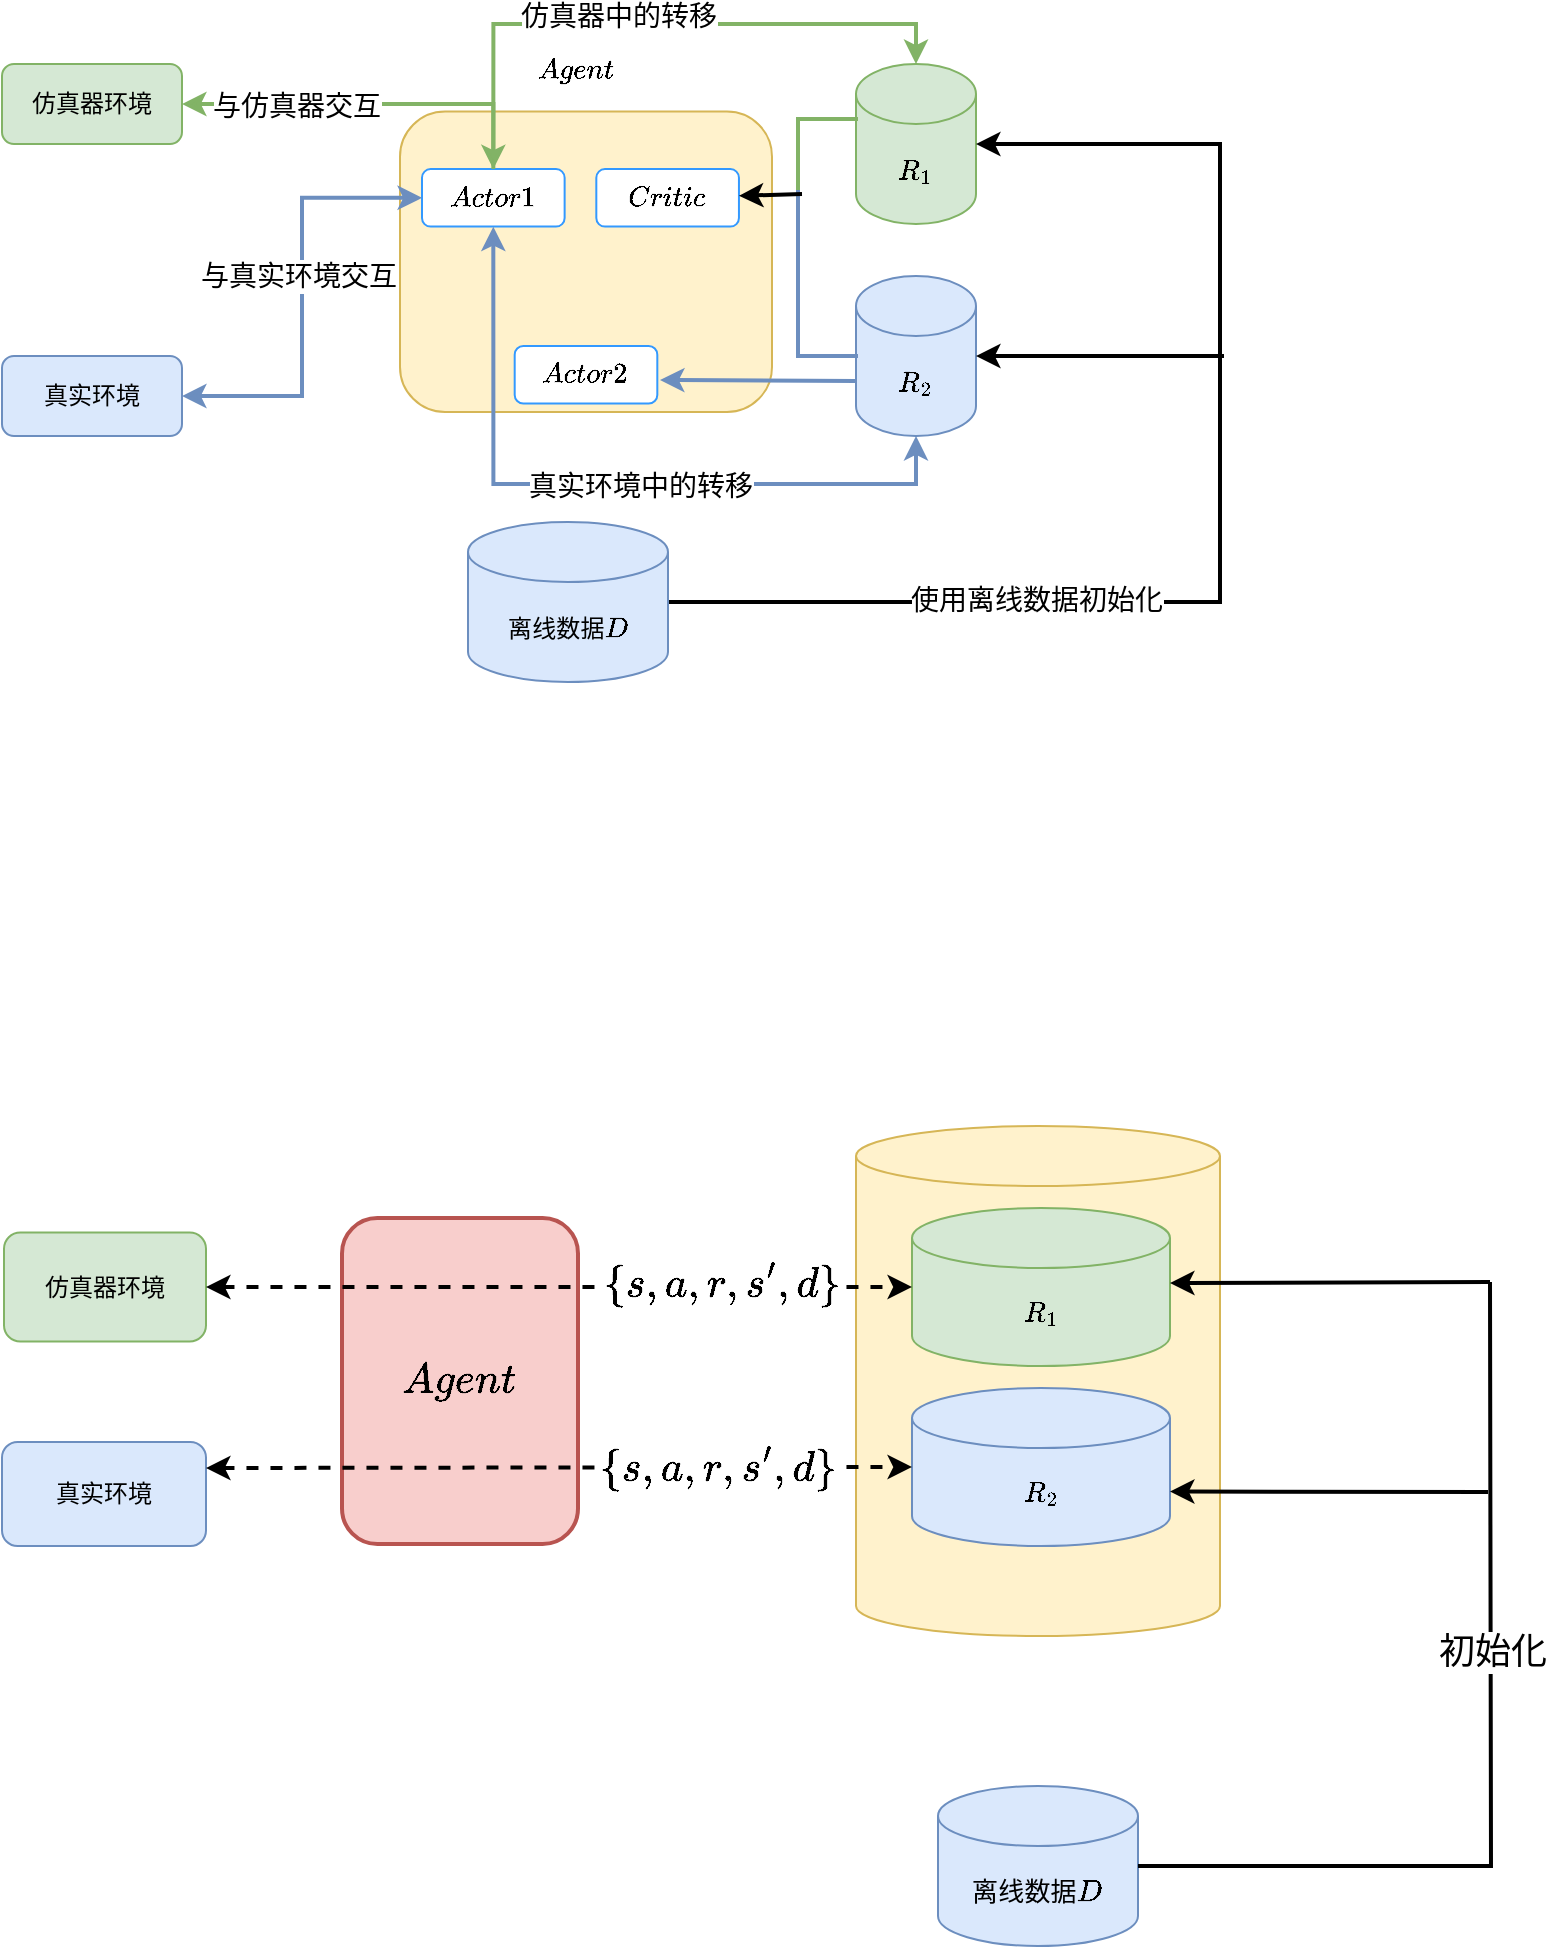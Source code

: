 <mxfile version="15.9.1" type="github">
  <diagram id="6LzY-GwxLYfI5oQ5h1-i" name="第 1 页">
    <mxGraphModel dx="920" dy="595" grid="0" gridSize="10" guides="1" tooltips="1" connect="1" arrows="1" fold="1" page="0" pageScale="1" pageWidth="827" pageHeight="1169" background="#ffffff" math="1" shadow="0">
      <root>
        <mxCell id="0" />
        <mxCell id="1" parent="0" />
        <mxCell id="in8CJnlPPp7zi62RLzR5-53" value="" style="shape=cylinder3;whiteSpace=wrap;html=1;boundedLbl=1;backgroundOutline=1;size=15;fillColor=#fff2cc;strokeColor=#d6b656;" vertex="1" parent="1">
          <mxGeometry x="499" y="676" width="182" height="255" as="geometry" />
        </mxCell>
        <mxCell id="wbnTD-iwvaI9E5Lmj2qQ-2" value="$$R_1$$" style="shape=cylinder3;whiteSpace=wrap;html=1;boundedLbl=1;backgroundOutline=1;size=15;fillColor=#d5e8d4;strokeColor=#82b366;" parent="1" vertex="1">
          <mxGeometry x="499" y="145" width="60" height="80" as="geometry" />
        </mxCell>
        <mxCell id="wbnTD-iwvaI9E5Lmj2qQ-3" value="$$R_2$$" style="shape=cylinder3;whiteSpace=wrap;html=1;boundedLbl=1;backgroundOutline=1;size=15;fillColor=#dae8fc;strokeColor=#6c8ebf;" parent="1" vertex="1">
          <mxGeometry x="499" y="251" width="60" height="80" as="geometry" />
        </mxCell>
        <mxCell id="wbnTD-iwvaI9E5Lmj2qQ-4" value="真实环境" style="rounded=1;whiteSpace=wrap;html=1;fillColor=#dae8fc;strokeColor=#6c8ebf;" parent="1" vertex="1">
          <mxGeometry x="72" y="291" width="90" height="40" as="geometry" />
        </mxCell>
        <mxCell id="wbnTD-iwvaI9E5Lmj2qQ-5" value="仿真器环境" style="rounded=1;whiteSpace=wrap;html=1;fillColor=#d5e8d4;strokeColor=#82b366;" parent="1" vertex="1">
          <mxGeometry x="72" y="145" width="90" height="40" as="geometry" />
        </mxCell>
        <mxCell id="LDNhD_ikxuT9xY4Xif5G-1" style="edgeStyle=orthogonalEdgeStyle;rounded=0;orthogonalLoop=1;jettySize=auto;html=1;exitX=1;exitY=0.5;exitDx=0;exitDy=0;exitPerimeter=0;entryX=1;entryY=0.5;entryDx=0;entryDy=0;entryPerimeter=0;fontSize=14;strokeWidth=2;" parent="1" source="wbnTD-iwvaI9E5Lmj2qQ-6" target="wbnTD-iwvaI9E5Lmj2qQ-2" edge="1">
          <mxGeometry relative="1" as="geometry">
            <Array as="points">
              <mxPoint x="681" y="414" />
              <mxPoint x="681" y="185" />
            </Array>
          </mxGeometry>
        </mxCell>
        <mxCell id="LDNhD_ikxuT9xY4Xif5G-4" value="使用离线数据初始化" style="edgeLabel;html=1;align=center;verticalAlign=middle;resizable=0;points=[];fontSize=14;" parent="LDNhD_ikxuT9xY4Xif5G-1" vertex="1" connectable="0">
          <mxGeometry x="-0.418" y="1" relative="1" as="geometry">
            <mxPoint x="1" as="offset" />
          </mxGeometry>
        </mxCell>
        <mxCell id="wbnTD-iwvaI9E5Lmj2qQ-6" value="$$离线数据D$$" style="shape=cylinder3;whiteSpace=wrap;html=1;boundedLbl=1;backgroundOutline=1;size=15;fillColor=#dae8fc;strokeColor=#6c8ebf;" parent="1" vertex="1">
          <mxGeometry x="305" y="374" width="100" height="80" as="geometry" />
        </mxCell>
        <mxCell id="LDNhD_ikxuT9xY4Xif5G-2" value="" style="endArrow=classic;html=1;rounded=0;fontSize=14;strokeWidth=2;entryX=1;entryY=0.5;entryDx=0;entryDy=0;entryPerimeter=0;" parent="1" target="wbnTD-iwvaI9E5Lmj2qQ-3" edge="1">
          <mxGeometry width="50" height="50" relative="1" as="geometry">
            <mxPoint x="683" y="291" as="sourcePoint" />
            <mxPoint x="563" y="301.5" as="targetPoint" />
          </mxGeometry>
        </mxCell>
        <mxCell id="pvRorkdOcFRVt22xa30s-7" value="$$Agent$$" style="text;html=1;align=center;verticalAlign=middle;resizable=0;points=[];autosize=1;strokeColor=none;fillColor=none;" parent="1" vertex="1">
          <mxGeometry x="324.647" y="139" width="68" height="18" as="geometry" />
        </mxCell>
        <mxCell id="LDNhD_ikxuT9xY4Xif5G-23" value="" style="endArrow=none;html=1;rounded=0;fontSize=14;strokeWidth=2;entryX=0;entryY=0.5;entryDx=0;entryDy=0;entryPerimeter=0;edgeStyle=orthogonalEdgeStyle;fillColor=#dae8fc;strokeColor=#6c8ebf;" parent="1" edge="1">
          <mxGeometry width="50" height="50" relative="1" as="geometry">
            <mxPoint x="470" y="207" as="sourcePoint" />
            <mxPoint x="500" y="291" as="targetPoint" />
            <Array as="points">
              <mxPoint x="470" y="291" />
            </Array>
          </mxGeometry>
        </mxCell>
        <mxCell id="LDNhD_ikxuT9xY4Xif5G-24" value="" style="endArrow=none;html=1;rounded=0;fontSize=14;strokeWidth=2;entryX=0;entryY=0;entryDx=0;entryDy=27.5;entryPerimeter=0;edgeStyle=orthogonalEdgeStyle;fillColor=#d5e8d4;strokeColor=#82b366;" parent="1" edge="1">
          <mxGeometry width="50" height="50" relative="1" as="geometry">
            <mxPoint x="470" y="208" as="sourcePoint" />
            <mxPoint x="500" y="172.5" as="targetPoint" />
            <Array as="points">
              <mxPoint x="470" y="173" />
            </Array>
          </mxGeometry>
        </mxCell>
        <mxCell id="pvRorkdOcFRVt22xa30s-8" value="" style="group" parent="1" vertex="1" connectable="0">
          <mxGeometry x="271" y="168.78" width="200.82" height="173.22" as="geometry" />
        </mxCell>
        <mxCell id="pvRorkdOcFRVt22xa30s-6" value="" style="rounded=1;whiteSpace=wrap;html=1;strokeColor=#d6b656;perimeterSpacing=0;fillColor=#fff2cc;" parent="pvRorkdOcFRVt22xa30s-8" vertex="1">
          <mxGeometry width="186" height="150.22" as="geometry" />
        </mxCell>
        <mxCell id="pvRorkdOcFRVt22xa30s-3" value="$$Actor1$$" style="rounded=1;whiteSpace=wrap;html=1;strokeColor=#3399FF;" parent="pvRorkdOcFRVt22xa30s-8" vertex="1">
          <mxGeometry x="11.001" y="28.766" width="71.314" height="28.766" as="geometry" />
        </mxCell>
        <mxCell id="pvRorkdOcFRVt22xa30s-4" value="$$Actor2$$" style="rounded=1;whiteSpace=wrap;html=1;strokeColor=#3399FF;" parent="pvRorkdOcFRVt22xa30s-8" vertex="1">
          <mxGeometry x="57.343" y="117.222" width="71.314" height="28.766" as="geometry" />
        </mxCell>
        <mxCell id="LDNhD_ikxuT9xY4Xif5G-8" value="$$Critic$$" style="rounded=1;whiteSpace=wrap;html=1;strokeColor=#3399FF;" parent="pvRorkdOcFRVt22xa30s-8" vertex="1">
          <mxGeometry x="98.161" y="28.766" width="71.314" height="28.766" as="geometry" />
        </mxCell>
        <mxCell id="LDNhD_ikxuT9xY4Xif5G-11" value="" style="endArrow=classic;startArrow=classic;html=1;rounded=0;fontSize=14;strokeWidth=2;edgeStyle=orthogonalEdgeStyle;entryX=0;entryY=0.5;entryDx=0;entryDy=0;exitX=1;exitY=0.5;exitDx=0;exitDy=0;fillColor=#dae8fc;strokeColor=#6c8ebf;" parent="1" source="wbnTD-iwvaI9E5Lmj2qQ-4" target="pvRorkdOcFRVt22xa30s-3" edge="1">
          <mxGeometry width="50" height="50" relative="1" as="geometry">
            <mxPoint x="324" y="295" as="sourcePoint" />
            <mxPoint x="374" y="245" as="targetPoint" />
          </mxGeometry>
        </mxCell>
        <mxCell id="LDNhD_ikxuT9xY4Xif5G-16" value="与真实环境交互" style="edgeLabel;html=1;align=center;verticalAlign=middle;resizable=0;points=[];fontSize=14;" parent="LDNhD_ikxuT9xY4Xif5G-11" vertex="1" connectable="0">
          <mxGeometry x="0.095" y="2" relative="1" as="geometry">
            <mxPoint as="offset" />
          </mxGeometry>
        </mxCell>
        <mxCell id="LDNhD_ikxuT9xY4Xif5G-25" value="" style="endArrow=classic;html=1;rounded=0;fontSize=14;strokeWidth=2;" parent="1" target="LDNhD_ikxuT9xY4Xif5G-8" edge="1">
          <mxGeometry width="50" height="50" relative="1" as="geometry">
            <mxPoint x="472" y="210" as="sourcePoint" />
            <mxPoint x="374" y="245" as="targetPoint" />
          </mxGeometry>
        </mxCell>
        <mxCell id="LDNhD_ikxuT9xY4Xif5G-18" value="" style="endArrow=classic;startArrow=classic;html=1;rounded=0;fontSize=14;strokeWidth=2;entryX=0.5;entryY=1;entryDx=0;entryDy=0;entryPerimeter=0;edgeStyle=orthogonalEdgeStyle;exitX=0.5;exitY=1;exitDx=0;exitDy=0;fillColor=#dae8fc;strokeColor=#6c8ebf;" parent="1" source="pvRorkdOcFRVt22xa30s-3" target="wbnTD-iwvaI9E5Lmj2qQ-3" edge="1">
          <mxGeometry width="50" height="50" relative="1" as="geometry">
            <mxPoint x="324" y="295" as="sourcePoint" />
            <mxPoint x="374" y="245" as="targetPoint" />
            <Array as="points">
              <mxPoint x="318" y="355" />
              <mxPoint x="529" y="355" />
            </Array>
          </mxGeometry>
        </mxCell>
        <mxCell id="LDNhD_ikxuT9xY4Xif5G-26" value="真实环境中的转移" style="edgeLabel;html=1;align=center;verticalAlign=middle;resizable=0;points=[];fontSize=14;" parent="LDNhD_ikxuT9xY4Xif5G-18" vertex="1" connectable="0">
          <mxGeometry x="0.11" y="-1" relative="1" as="geometry">
            <mxPoint as="offset" />
          </mxGeometry>
        </mxCell>
        <mxCell id="LDNhD_ikxuT9xY4Xif5G-31" style="edgeStyle=orthogonalEdgeStyle;rounded=0;orthogonalLoop=1;jettySize=auto;html=1;exitX=0;exitY=0;exitDx=0;exitDy=52.5;exitPerimeter=0;fontSize=14;strokeWidth=2;fillColor=#dae8fc;strokeColor=#6c8ebf;" parent="1" source="wbnTD-iwvaI9E5Lmj2qQ-3" edge="1">
          <mxGeometry relative="1" as="geometry">
            <mxPoint x="401" y="303" as="targetPoint" />
          </mxGeometry>
        </mxCell>
        <mxCell id="LDNhD_ikxuT9xY4Xif5G-10" style="edgeStyle=orthogonalEdgeStyle;rounded=0;orthogonalLoop=1;jettySize=auto;html=1;exitX=0.5;exitY=0;exitDx=0;exitDy=0;entryX=0.5;entryY=0;entryDx=0;entryDy=0;entryPerimeter=0;fontSize=14;strokeWidth=2;fillColor=#d5e8d4;strokeColor=#82b366;" parent="1" source="pvRorkdOcFRVt22xa30s-3" target="wbnTD-iwvaI9E5Lmj2qQ-2" edge="1">
          <mxGeometry relative="1" as="geometry" />
        </mxCell>
        <mxCell id="LDNhD_ikxuT9xY4Xif5G-27" value="仿真器中的转移" style="edgeLabel;html=1;align=center;verticalAlign=middle;resizable=0;points=[];fontSize=14;" parent="LDNhD_ikxuT9xY4Xif5G-10" vertex="1" connectable="0">
          <mxGeometry x="-0.112" y="4" relative="1" as="geometry">
            <mxPoint as="offset" />
          </mxGeometry>
        </mxCell>
        <mxCell id="LDNhD_ikxuT9xY4Xif5G-14" value="" style="endArrow=classic;startArrow=classic;html=1;rounded=0;fontSize=14;strokeWidth=2;entryX=1;entryY=0.5;entryDx=0;entryDy=0;edgeStyle=orthogonalEdgeStyle;exitX=0.5;exitY=0;exitDx=0;exitDy=0;fillColor=#d5e8d4;strokeColor=#82b366;" parent="1" source="pvRorkdOcFRVt22xa30s-3" target="wbnTD-iwvaI9E5Lmj2qQ-5" edge="1">
          <mxGeometry width="50" height="50" relative="1" as="geometry">
            <mxPoint x="324" y="195" as="sourcePoint" />
            <mxPoint x="158" y="356" as="targetPoint" />
          </mxGeometry>
        </mxCell>
        <mxCell id="LDNhD_ikxuT9xY4Xif5G-19" value="与仿真器交互" style="edgeLabel;html=1;align=center;verticalAlign=middle;resizable=0;points=[];fontSize=14;" parent="LDNhD_ikxuT9xY4Xif5G-14" vertex="1" connectable="0">
          <mxGeometry x="0.394" y="1" relative="1" as="geometry">
            <mxPoint as="offset" />
          </mxGeometry>
        </mxCell>
        <mxCell id="in8CJnlPPp7zi62RLzR5-27" value="$$R_1$$" style="shape=cylinder3;whiteSpace=wrap;html=1;boundedLbl=1;backgroundOutline=1;size=15;fillColor=#d5e8d4;strokeColor=#82b366;" vertex="1" parent="1">
          <mxGeometry x="527" y="717" width="129" height="79" as="geometry" />
        </mxCell>
        <mxCell id="in8CJnlPPp7zi62RLzR5-28" value="$$R_2$$" style="shape=cylinder3;whiteSpace=wrap;html=1;boundedLbl=1;backgroundOutline=1;size=15;fillColor=#dae8fc;strokeColor=#6c8ebf;" vertex="1" parent="1">
          <mxGeometry x="527" y="807" width="129" height="79" as="geometry" />
        </mxCell>
        <mxCell id="in8CJnlPPp7zi62RLzR5-29" value="真实环境" style="rounded=1;whiteSpace=wrap;html=1;fillColor=#dae8fc;strokeColor=#6c8ebf;" vertex="1" parent="1">
          <mxGeometry x="72" y="834" width="102" height="52" as="geometry" />
        </mxCell>
        <mxCell id="in8CJnlPPp7zi62RLzR5-30" value="仿真器环境" style="rounded=1;whiteSpace=wrap;html=1;fillColor=#d5e8d4;strokeColor=#82b366;" vertex="1" parent="1">
          <mxGeometry x="73" y="729.25" width="101" height="54.5" as="geometry" />
        </mxCell>
        <mxCell id="in8CJnlPPp7zi62RLzR5-33" value="&lt;font style=&quot;font-size: 13px&quot;&gt;$$离线数据D$$&lt;/font&gt;" style="shape=cylinder3;whiteSpace=wrap;html=1;boundedLbl=1;backgroundOutline=1;size=15;fillColor=#dae8fc;strokeColor=#6c8ebf;" vertex="1" parent="1">
          <mxGeometry x="540" y="1006" width="100" height="80" as="geometry" />
        </mxCell>
        <mxCell id="in8CJnlPPp7zi62RLzR5-60" value="" style="endArrow=none;html=1;rounded=0;edgeStyle=orthogonalEdgeStyle;exitX=1;exitY=0.5;exitDx=0;exitDy=0;exitPerimeter=0;strokeWidth=2;" edge="1" parent="1" source="in8CJnlPPp7zi62RLzR5-33">
          <mxGeometry width="50" height="50" relative="1" as="geometry">
            <mxPoint x="730" y="1056" as="sourcePoint" />
            <mxPoint x="816" y="754" as="targetPoint" />
          </mxGeometry>
        </mxCell>
        <mxCell id="in8CJnlPPp7zi62RLzR5-63" value="&lt;font style=&quot;font-size: 18px&quot;&gt;初始化&lt;/font&gt;" style="edgeLabel;html=1;align=center;verticalAlign=middle;resizable=0;points=[];" vertex="1" connectable="0" parent="in8CJnlPPp7zi62RLzR5-60">
          <mxGeometry x="0.211" relative="1" as="geometry">
            <mxPoint as="offset" />
          </mxGeometry>
        </mxCell>
        <mxCell id="in8CJnlPPp7zi62RLzR5-61" value="" style="endArrow=classic;html=1;rounded=0;entryX=1;entryY=0.5;entryDx=0;entryDy=0;entryPerimeter=0;strokeWidth=2;" edge="1" parent="1">
          <mxGeometry width="50" height="50" relative="1" as="geometry">
            <mxPoint x="816" y="754" as="sourcePoint" />
            <mxPoint x="656.0" y="754.5" as="targetPoint" />
            <Array as="points" />
          </mxGeometry>
        </mxCell>
        <mxCell id="in8CJnlPPp7zi62RLzR5-62" value="" style="endArrow=classic;html=1;rounded=0;entryX=1;entryY=0;entryDx=0;entryDy=51.75;entryPerimeter=0;strokeWidth=2;" edge="1" parent="1" target="in8CJnlPPp7zi62RLzR5-28">
          <mxGeometry width="50" height="50" relative="1" as="geometry">
            <mxPoint x="815" y="859" as="sourcePoint" />
            <mxPoint x="662.0" y="864.5" as="targetPoint" />
            <Array as="points" />
          </mxGeometry>
        </mxCell>
        <mxCell id="in8CJnlPPp7zi62RLzR5-74" value="&lt;font style=&quot;font-size: 18px&quot;&gt;$$Agent$$&lt;/font&gt;" style="rounded=1;whiteSpace=wrap;html=1;fontSize=13;strokeWidth=2;fillColor=#f8cecc;strokeColor=#b85450;" vertex="1" parent="1">
          <mxGeometry x="242" y="722" width="118" height="163" as="geometry" />
        </mxCell>
        <mxCell id="in8CJnlPPp7zi62RLzR5-75" value="" style="endArrow=classic;startArrow=classic;html=1;rounded=0;fontSize=18;strokeWidth=2;exitX=1;exitY=0.5;exitDx=0;exitDy=0;entryX=0;entryY=0.5;entryDx=0;entryDy=0;entryPerimeter=0;dashed=1;" edge="1" parent="1" source="in8CJnlPPp7zi62RLzR5-30" target="in8CJnlPPp7zi62RLzR5-27">
          <mxGeometry width="50" height="50" relative="1" as="geometry">
            <mxPoint x="423" y="880" as="sourcePoint" />
            <mxPoint x="473" y="830" as="targetPoint" />
          </mxGeometry>
        </mxCell>
        <mxCell id="in8CJnlPPp7zi62RLzR5-77" value="$$\{s,a,r,s&#39;,d\}$$" style="edgeLabel;html=1;align=center;verticalAlign=middle;resizable=0;points=[];fontSize=18;" vertex="1" connectable="0" parent="in8CJnlPPp7zi62RLzR5-75">
          <mxGeometry x="0.46" y="2" relative="1" as="geometry">
            <mxPoint as="offset" />
          </mxGeometry>
        </mxCell>
        <mxCell id="in8CJnlPPp7zi62RLzR5-76" value="" style="endArrow=classic;startArrow=classic;html=1;rounded=0;fontSize=18;strokeWidth=2;exitX=1;exitY=0.25;exitDx=0;exitDy=0;entryX=0;entryY=0.5;entryDx=0;entryDy=0;entryPerimeter=0;dashed=1;" edge="1" parent="1" source="in8CJnlPPp7zi62RLzR5-29" target="in8CJnlPPp7zi62RLzR5-28">
          <mxGeometry width="50" height="50" relative="1" as="geometry">
            <mxPoint x="423" y="880" as="sourcePoint" />
            <mxPoint x="473" y="830" as="targetPoint" />
          </mxGeometry>
        </mxCell>
        <mxCell id="in8CJnlPPp7zi62RLzR5-79" value="$$\{s,a,r,s&#39;,d\}$$" style="edgeLabel;html=1;align=center;verticalAlign=middle;resizable=0;points=[];fontSize=18;" vertex="1" connectable="0" parent="1">
          <mxGeometry x="429.997" y="846.5" as="geometry" />
        </mxCell>
      </root>
    </mxGraphModel>
  </diagram>
</mxfile>
